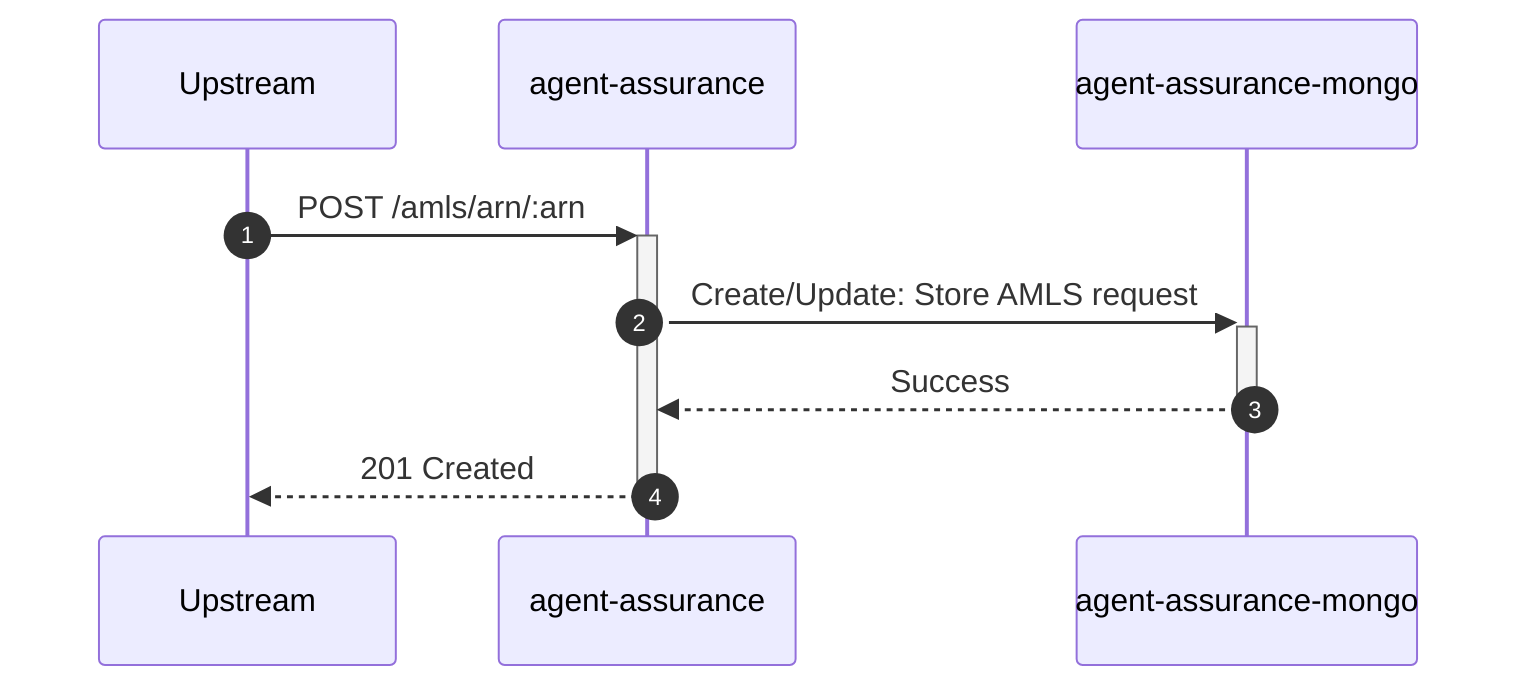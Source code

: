 sequenceDiagram
    autonumber
    participant Upstream
    participant agent-assurance
    participant agent-assurance-mongo

    Upstream->>+agent-assurance: POST /amls/arn/:arn
    agent-assurance->>+agent-assurance-mongo: Create/Update: Store AMLS request
    agent-assurance-mongo-->>-agent-assurance: Success
    agent-assurance-->>-Upstream: 201 Created